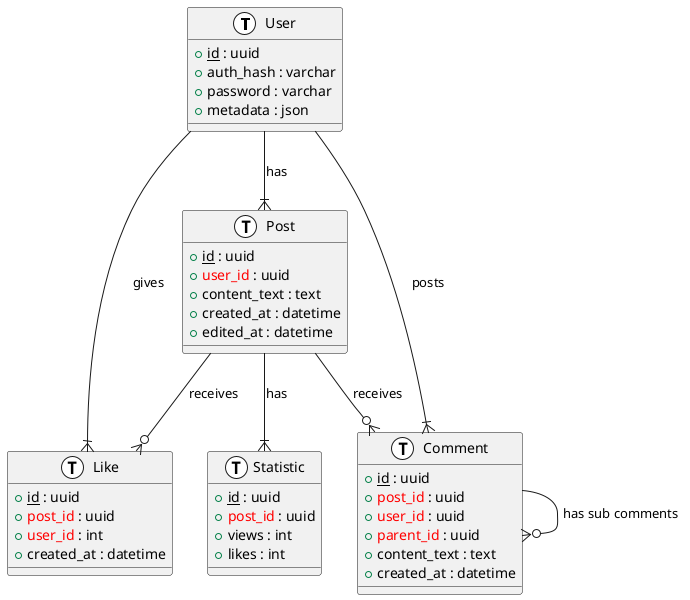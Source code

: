 @startuml
 !define Table(name,desc) class name as "desc" << (T,white) >>
 !define primary_key(x) <u>x</u>
 !define foreign_key(x) <color:red>x</color>

 Table(user, "User") {
     +primary_key(id) : uuid
     +auth_hash : varchar
     +password : varchar
     +metadata : json
 }

 Table(post, "Post") {
     +primary_key(id) : uuid
     +foreign_key(user_id) : uuid
     +content_text : text
     +created_at : datetime
     +edited_at : datetime
 }

 Table(like, "Like") {
     +primary_key(id) : uuid
     +foreign_key(post_id) : uuid
     +foreign_key(user_id) : int
     +created_at : datetime
 }

 Table(comment, "Comment") {
     +primary_key(id) : uuid
     +foreign_key(post_id) : uuid
     +foreign_key(user_id) : uuid
     +foreign_key(parent_id) : uuid
     +content_text : text
     +created_at : datetime
 }

 Table(statistic, "Statistic") {
     +primary_key(id) : uuid
     +foreign_key(post_id) : uuid
     +views : int
     +likes : int
 }

 user --|{ post : "has"
 user --|{ comment : "posts"
 user --|{ like : "gives"


 post --o{ comment : "receives"
 post --o{ like : "receives"
 post --|{ statistic : "has"

 comment --o{ comment : "has sub comments"
 @enduml